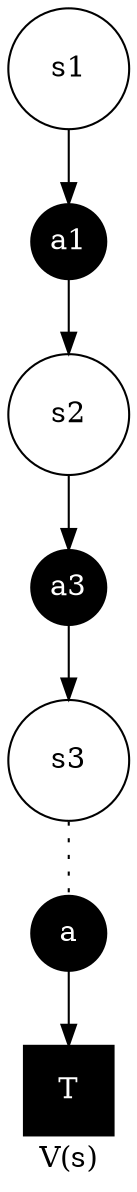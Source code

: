digraph mc_vs {
    graph [dpi=300];
    label="V(s)"

    s1 [label="s1", width=0.8, fontcolor="black", fillcolor="white", style="filled", shape="circle", fixedsize="true"]
    s2 [label="s2", width=0.8, fontcolor="black", fillcolor="white", style="filled", shape="circle", fixedsize="true"]
    s3 [label="s3", width=0.8, fontcolor="black", fillcolor="white", style="filled", shape="circle", fixedsize="true"]

    a1 [label="a1", width=0.5, fontcolor="white", fillcolor="black", style="filled", shape="circle", fixedsize="true"]
    a2 [label="a3", width=0.5, fontcolor="white", fillcolor="black", style="filled", shape="circle", fixedsize="true"]
    a3 [label="a", width=0.5, fontcolor="white", fillcolor="black", style="filled", shape="circle", fixedsize="true"]

    t [label="T", width=0.6, fontcolor="white", fillcolor="black", style="filled", shape="square", fixedsize="true"]

    rankdir = "TB"

    s1 -> a1
    a1 -> s2
    s2 -> a2
    a2 -> s3
    s3 -> a3 [style="dotted", arrowhead="none"]
    a3 -> t
}